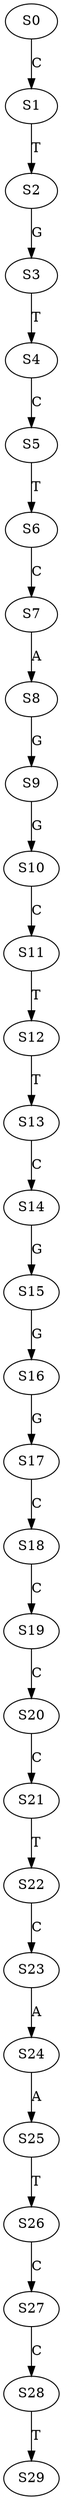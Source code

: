 strict digraph  {
	S0 -> S1 [ label = C ];
	S1 -> S2 [ label = T ];
	S2 -> S3 [ label = G ];
	S3 -> S4 [ label = T ];
	S4 -> S5 [ label = C ];
	S5 -> S6 [ label = T ];
	S6 -> S7 [ label = C ];
	S7 -> S8 [ label = A ];
	S8 -> S9 [ label = G ];
	S9 -> S10 [ label = G ];
	S10 -> S11 [ label = C ];
	S11 -> S12 [ label = T ];
	S12 -> S13 [ label = T ];
	S13 -> S14 [ label = C ];
	S14 -> S15 [ label = G ];
	S15 -> S16 [ label = G ];
	S16 -> S17 [ label = G ];
	S17 -> S18 [ label = C ];
	S18 -> S19 [ label = C ];
	S19 -> S20 [ label = C ];
	S20 -> S21 [ label = C ];
	S21 -> S22 [ label = T ];
	S22 -> S23 [ label = C ];
	S23 -> S24 [ label = A ];
	S24 -> S25 [ label = A ];
	S25 -> S26 [ label = T ];
	S26 -> S27 [ label = C ];
	S27 -> S28 [ label = C ];
	S28 -> S29 [ label = T ];
}
